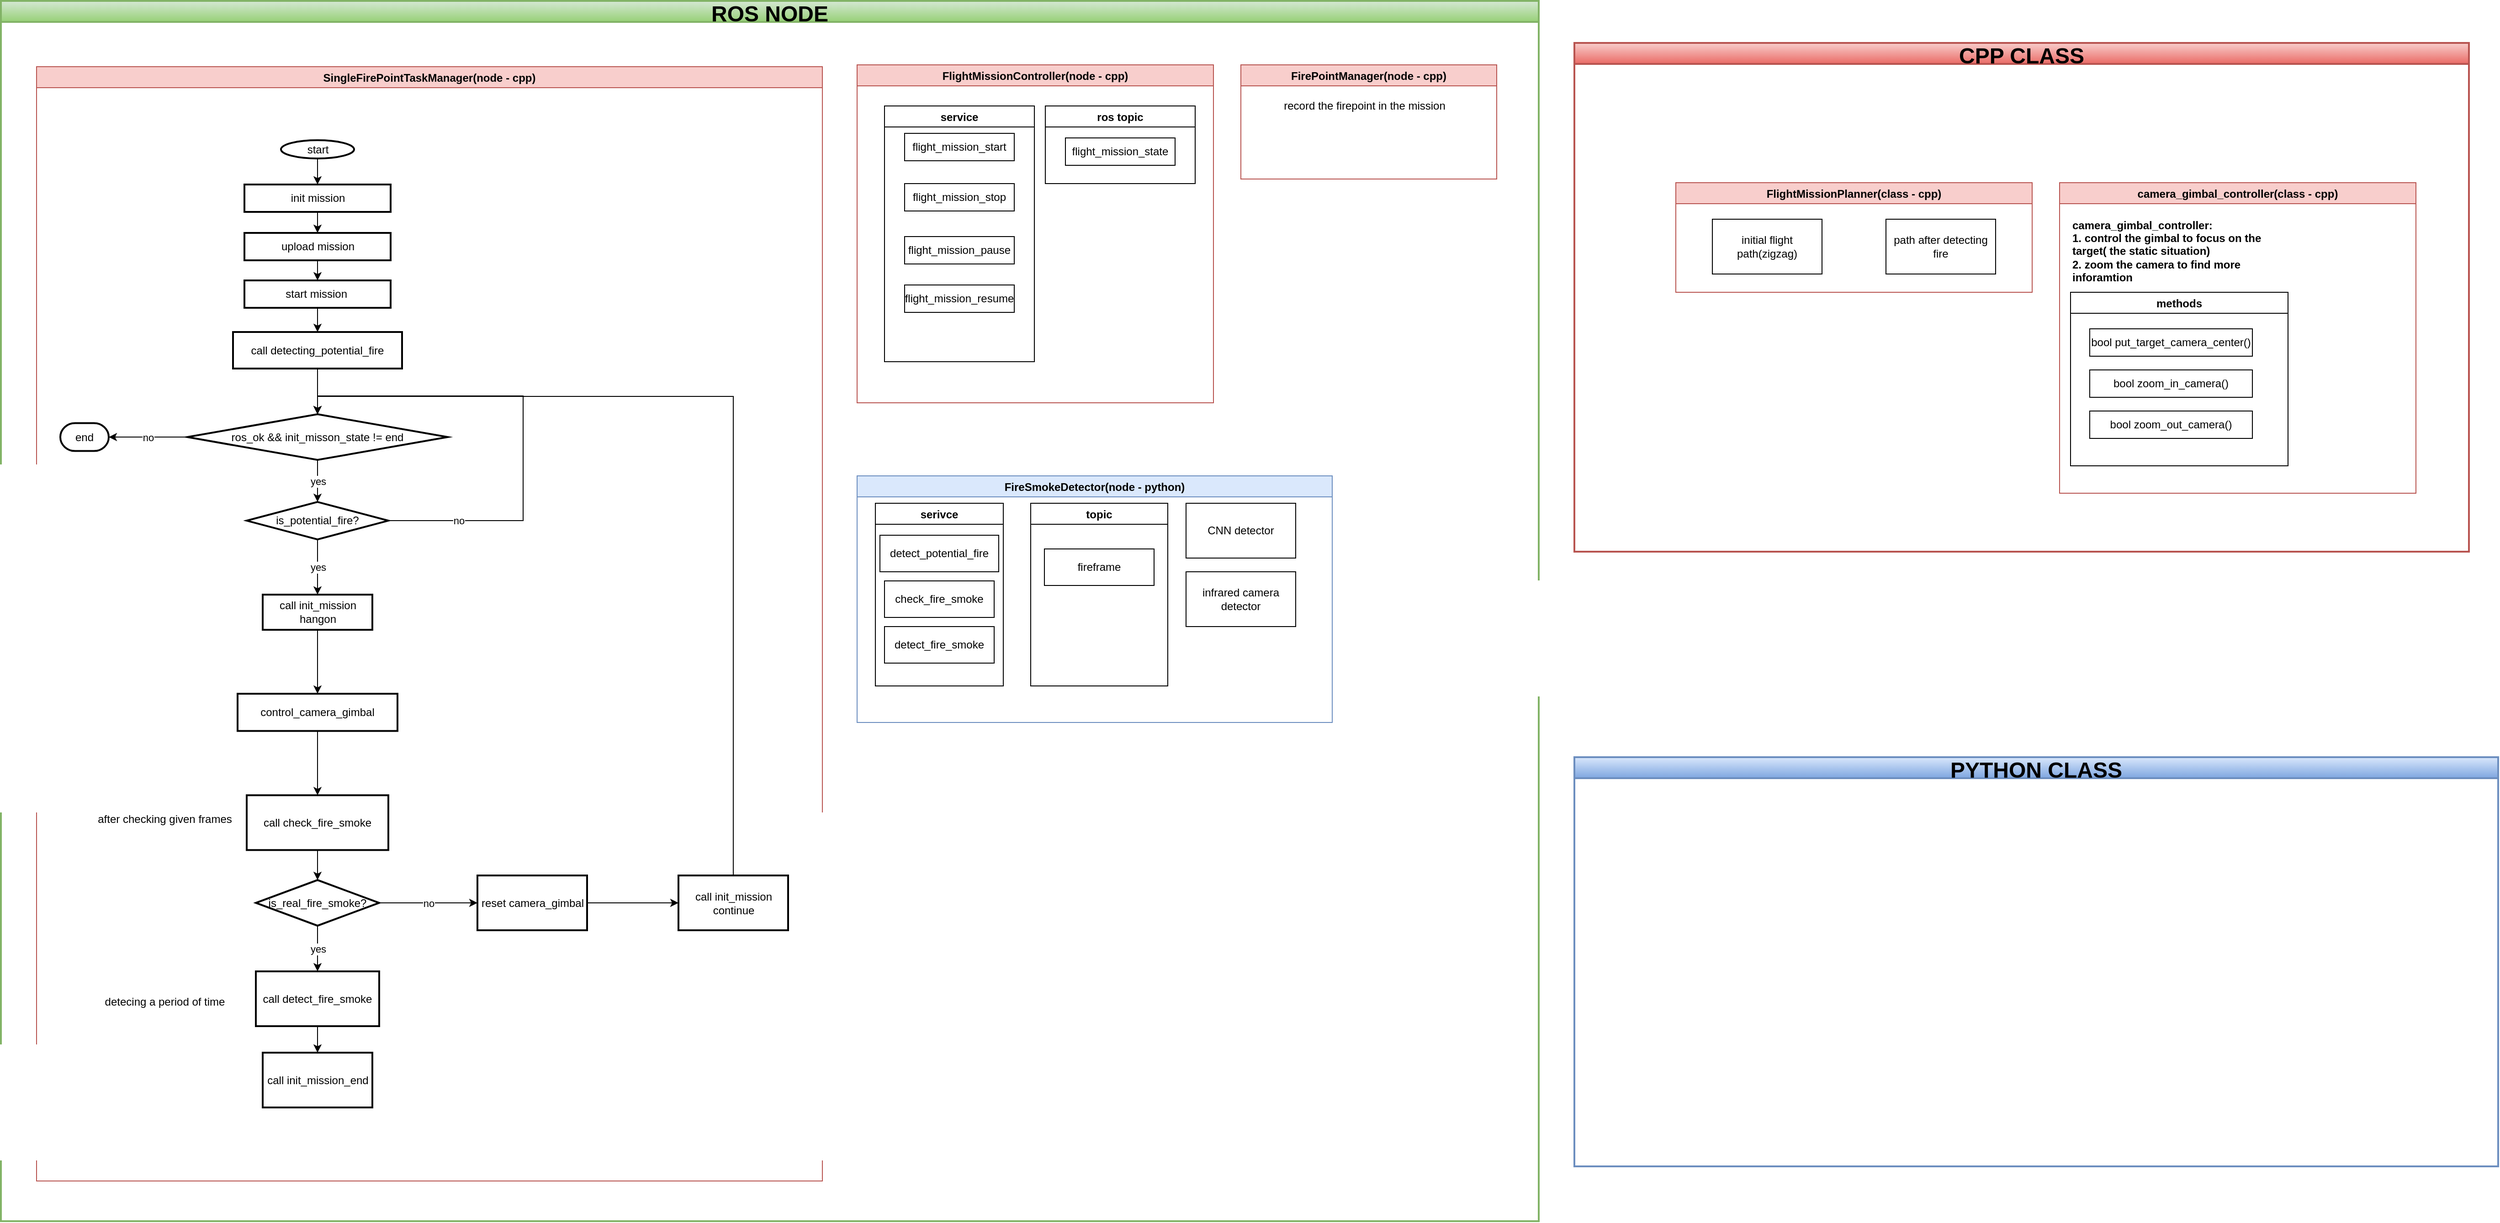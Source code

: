 <mxfile>
    <diagram id="Jxidr3ApS-HIUd0IqQsU" name="第 1 页">
        <mxGraphModel dx="2933" dy="916" grid="0" gridSize="10" guides="1" tooltips="1" connect="1" arrows="1" fold="1" page="0" pageScale="1" pageWidth="827" pageHeight="1169" background="none" math="0" shadow="0">
            <root>
                <mxCell id="0"/>
                <mxCell id="1" parent="0"/>
                <mxCell id="Dc3XethNihEzIgwHtPZ2-13" value="ROS NODE" style="swimlane;glass=0;strokeWidth=2;gradientColor=#97d077;fillColor=#d5e8d4;strokeColor=#82b366;fontSize=24;swimlaneFillColor=none;fontColor=#000000;" parent="1" vertex="1">
                    <mxGeometry x="-1784" y="-250" width="1683" height="1336" as="geometry"/>
                </mxCell>
                <mxCell id="V2wQXWlP-ilBj3laSn5z-2" value="SingleFirePointTaskManager(node - cpp)" style="swimlane;fillColor=#f8cecc;strokeColor=#b85450;fontColor=#000000;" parent="Dc3XethNihEzIgwHtPZ2-13" vertex="1">
                    <mxGeometry x="39" y="72" width="860" height="1220" as="geometry"/>
                </mxCell>
                <mxCell id="V2wQXWlP-ilBj3laSn5z-29" value="start" style="strokeWidth=2;html=1;shape=mxgraph.flowchart.start_1;whiteSpace=wrap;" parent="V2wQXWlP-ilBj3laSn5z-2" vertex="1">
                    <mxGeometry x="267.5" y="80.5" width="80" height="20" as="geometry"/>
                </mxCell>
                <mxCell id="3" value="no" style="edgeStyle=orthogonalEdgeStyle;rounded=0;orthogonalLoop=1;jettySize=auto;html=1;exitX=0;exitY=0.5;exitDx=0;exitDy=0;exitPerimeter=0;entryX=1;entryY=0.5;entryDx=0;entryDy=0;entryPerimeter=0;" parent="V2wQXWlP-ilBj3laSn5z-2" source="V2wQXWlP-ilBj3laSn5z-32" target="2" edge="1">
                    <mxGeometry relative="1" as="geometry"/>
                </mxCell>
                <mxCell id="V2wQXWlP-ilBj3laSn5z-32" value="ros_ok &amp;amp;&amp;amp; init_misson_state != end" style="strokeWidth=2;html=1;shape=mxgraph.flowchart.decision;whiteSpace=wrap;" parent="V2wQXWlP-ilBj3laSn5z-2" vertex="1">
                    <mxGeometry x="165" y="380.54" width="285" height="50" as="geometry"/>
                </mxCell>
                <mxCell id="V2wQXWlP-ilBj3laSn5z-39" value="&lt;span&gt;init mission&lt;/span&gt;" style="whiteSpace=wrap;html=1;strokeWidth=2;" parent="V2wQXWlP-ilBj3laSn5z-2" vertex="1">
                    <mxGeometry x="227.5" y="129" width="160" height="30" as="geometry"/>
                </mxCell>
                <mxCell id="V2wQXWlP-ilBj3laSn5z-40" value="" style="edgeStyle=orthogonalEdgeStyle;rounded=0;orthogonalLoop=1;jettySize=auto;html=1;" parent="V2wQXWlP-ilBj3laSn5z-2" source="V2wQXWlP-ilBj3laSn5z-29" target="V2wQXWlP-ilBj3laSn5z-39" edge="1">
                    <mxGeometry relative="1" as="geometry"/>
                </mxCell>
                <mxCell id="V2wQXWlP-ilBj3laSn5z-41" value="start&amp;nbsp;&lt;span&gt;mission&amp;nbsp;&lt;/span&gt;" style="whiteSpace=wrap;html=1;strokeWidth=2;" parent="V2wQXWlP-ilBj3laSn5z-2" vertex="1">
                    <mxGeometry x="227.5" y="234" width="160" height="30" as="geometry"/>
                </mxCell>
                <mxCell id="V2wQXWlP-ilBj3laSn5z-111" value="no" style="edgeStyle=orthogonalEdgeStyle;rounded=0;orthogonalLoop=1;jettySize=auto;html=1;exitX=1;exitY=0.5;exitDx=0;exitDy=0;entryX=0.5;entryY=0;entryDx=0;entryDy=0;entryPerimeter=0;" parent="V2wQXWlP-ilBj3laSn5z-2" source="V2wQXWlP-ilBj3laSn5z-109" target="V2wQXWlP-ilBj3laSn5z-32" edge="1">
                    <mxGeometry x="-0.707" relative="1" as="geometry">
                        <Array as="points">
                            <mxPoint x="532.5" y="496.54"/>
                            <mxPoint x="532.5" y="360.54"/>
                            <mxPoint x="307.5" y="360.54"/>
                        </Array>
                        <mxPoint as="offset"/>
                    </mxGeometry>
                </mxCell>
                <mxCell id="V2wQXWlP-ilBj3laSn5z-109" value="is_potential_fire?" style="rhombus;whiteSpace=wrap;html=1;strokeWidth=2;" parent="V2wQXWlP-ilBj3laSn5z-2" vertex="1">
                    <mxGeometry x="230" y="476.54" width="155" height="41" as="geometry"/>
                </mxCell>
                <mxCell id="V2wQXWlP-ilBj3laSn5z-110" value="yes" style="edgeStyle=orthogonalEdgeStyle;rounded=0;orthogonalLoop=1;jettySize=auto;html=1;" parent="V2wQXWlP-ilBj3laSn5z-2" source="V2wQXWlP-ilBj3laSn5z-32" target="V2wQXWlP-ilBj3laSn5z-109" edge="1">
                    <mxGeometry relative="1" as="geometry">
                        <Array as="points">
                            <mxPoint x="307.5" y="456.54"/>
                            <mxPoint x="307.5" y="456.54"/>
                        </Array>
                    </mxGeometry>
                </mxCell>
                <mxCell id="V2wQXWlP-ilBj3laSn5z-114" value="control_camera_gimbal" style="whiteSpace=wrap;html=1;strokeWidth=2;" parent="V2wQXWlP-ilBj3laSn5z-2" vertex="1">
                    <mxGeometry x="220" y="686.54" width="175" height="40.75" as="geometry"/>
                </mxCell>
                <mxCell id="V2wQXWlP-ilBj3laSn5z-117" value="call detecting_potential_fire" style="whiteSpace=wrap;html=1;strokeWidth=2;" parent="V2wQXWlP-ilBj3laSn5z-2" vertex="1">
                    <mxGeometry x="215" y="290.5" width="185" height="40" as="geometry"/>
                </mxCell>
                <mxCell id="V2wQXWlP-ilBj3laSn5z-118" value="" style="edgeStyle=orthogonalEdgeStyle;rounded=0;orthogonalLoop=1;jettySize=auto;html=1;" parent="V2wQXWlP-ilBj3laSn5z-2" source="V2wQXWlP-ilBj3laSn5z-41" target="V2wQXWlP-ilBj3laSn5z-117" edge="1">
                    <mxGeometry relative="1" as="geometry"/>
                </mxCell>
                <mxCell id="V2wQXWlP-ilBj3laSn5z-119" style="edgeStyle=orthogonalEdgeStyle;rounded=0;orthogonalLoop=1;jettySize=auto;html=1;exitX=0.5;exitY=1;exitDx=0;exitDy=0;entryX=0.5;entryY=0;entryDx=0;entryDy=0;entryPerimeter=0;" parent="V2wQXWlP-ilBj3laSn5z-2" source="V2wQXWlP-ilBj3laSn5z-117" target="V2wQXWlP-ilBj3laSn5z-32" edge="1">
                    <mxGeometry relative="1" as="geometry">
                        <mxPoint x="307.328" y="520.5" as="targetPoint"/>
                    </mxGeometry>
                </mxCell>
                <mxCell id="V2wQXWlP-ilBj3laSn5z-120" value="call check_fire_smoke" style="whiteSpace=wrap;html=1;strokeWidth=2;" parent="V2wQXWlP-ilBj3laSn5z-2" vertex="1">
                    <mxGeometry x="230" y="797.67" width="155" height="60" as="geometry"/>
                </mxCell>
                <mxCell id="V2wQXWlP-ilBj3laSn5z-121" value="" style="edgeStyle=orthogonalEdgeStyle;rounded=0;orthogonalLoop=1;jettySize=auto;html=1;" parent="V2wQXWlP-ilBj3laSn5z-2" source="V2wQXWlP-ilBj3laSn5z-114" target="V2wQXWlP-ilBj3laSn5z-120" edge="1">
                    <mxGeometry relative="1" as="geometry"/>
                </mxCell>
                <mxCell id="V2wQXWlP-ilBj3laSn5z-132" value="&lt;span&gt;after checking given frames&lt;/span&gt;" style="text;html=1;align=center;verticalAlign=middle;resizable=0;points=[];autosize=1;strokeColor=none;fillColor=none;" parent="V2wQXWlP-ilBj3laSn5z-2" vertex="1">
                    <mxGeometry x="60" y="813.5" width="160" height="20" as="geometry"/>
                </mxCell>
                <mxCell id="V2wQXWlP-ilBj3laSn5z-128" value="call detect_fire_smoke" style="whiteSpace=wrap;html=1;strokeWidth=2;" parent="V2wQXWlP-ilBj3laSn5z-2" vertex="1">
                    <mxGeometry x="240" y="990.5" width="135" height="60" as="geometry"/>
                </mxCell>
                <mxCell id="V2wQXWlP-ilBj3laSn5z-135" value="yes" style="edgeStyle=orthogonalEdgeStyle;rounded=0;orthogonalLoop=1;jettySize=auto;html=1;exitX=0.5;exitY=1;exitDx=0;exitDy=0;entryX=0.5;entryY=0;entryDx=0;entryDy=0;" parent="V2wQXWlP-ilBj3laSn5z-2" source="V2wQXWlP-ilBj3laSn5z-133" target="V2wQXWlP-ilBj3laSn5z-128" edge="1">
                    <mxGeometry relative="1" as="geometry"/>
                </mxCell>
                <mxCell id="V2wQXWlP-ilBj3laSn5z-133" value="is_real_fire_smoke?" style="rhombus;whiteSpace=wrap;html=1;strokeWidth=2;" parent="V2wQXWlP-ilBj3laSn5z-2" vertex="1">
                    <mxGeometry x="240" y="890.5" width="135" height="50" as="geometry"/>
                </mxCell>
                <mxCell id="V2wQXWlP-ilBj3laSn5z-134" value="" style="edgeStyle=orthogonalEdgeStyle;rounded=0;orthogonalLoop=1;jettySize=auto;html=1;" parent="V2wQXWlP-ilBj3laSn5z-2" source="V2wQXWlP-ilBj3laSn5z-120" target="V2wQXWlP-ilBj3laSn5z-133" edge="1">
                    <mxGeometry relative="1" as="geometry"/>
                </mxCell>
                <mxCell id="V2wQXWlP-ilBj3laSn5z-136" value="reset camera_gimbal" style="whiteSpace=wrap;html=1;strokeWidth=2;" parent="V2wQXWlP-ilBj3laSn5z-2" vertex="1">
                    <mxGeometry x="482.5" y="885.5" width="120" height="60" as="geometry"/>
                </mxCell>
                <mxCell id="V2wQXWlP-ilBj3laSn5z-137" value="no" style="edgeStyle=orthogonalEdgeStyle;rounded=0;orthogonalLoop=1;jettySize=auto;html=1;" parent="V2wQXWlP-ilBj3laSn5z-2" source="V2wQXWlP-ilBj3laSn5z-133" target="V2wQXWlP-ilBj3laSn5z-136" edge="1">
                    <mxGeometry relative="1" as="geometry"/>
                </mxCell>
                <mxCell id="V2wQXWlP-ilBj3laSn5z-138" value="call init_mission continue" style="whiteSpace=wrap;html=1;strokeWidth=2;" parent="V2wQXWlP-ilBj3laSn5z-2" vertex="1">
                    <mxGeometry x="702.5" y="885.5" width="120" height="60" as="geometry"/>
                </mxCell>
                <mxCell id="V2wQXWlP-ilBj3laSn5z-139" value="" style="edgeStyle=orthogonalEdgeStyle;rounded=0;orthogonalLoop=1;jettySize=auto;html=1;" parent="V2wQXWlP-ilBj3laSn5z-2" source="V2wQXWlP-ilBj3laSn5z-136" target="V2wQXWlP-ilBj3laSn5z-138" edge="1">
                    <mxGeometry relative="1" as="geometry"/>
                </mxCell>
                <mxCell id="V2wQXWlP-ilBj3laSn5z-140" style="edgeStyle=orthogonalEdgeStyle;rounded=0;orthogonalLoop=1;jettySize=auto;html=1;exitX=0.5;exitY=0;exitDx=0;exitDy=0;entryX=0.5;entryY=0;entryDx=0;entryDy=0;entryPerimeter=0;" parent="V2wQXWlP-ilBj3laSn5z-2" source="V2wQXWlP-ilBj3laSn5z-138" target="V2wQXWlP-ilBj3laSn5z-32" edge="1">
                    <mxGeometry relative="1" as="geometry">
                        <Array as="points">
                            <mxPoint x="763" y="361"/>
                            <mxPoint x="308" y="361"/>
                        </Array>
                    </mxGeometry>
                </mxCell>
                <mxCell id="V2wQXWlP-ilBj3laSn5z-142" value="call init_mission_end" style="whiteSpace=wrap;html=1;strokeWidth=2;" parent="V2wQXWlP-ilBj3laSn5z-2" vertex="1">
                    <mxGeometry x="247.5" y="1079.5" width="120" height="60" as="geometry"/>
                </mxCell>
                <mxCell id="V2wQXWlP-ilBj3laSn5z-143" value="" style="edgeStyle=orthogonalEdgeStyle;rounded=0;orthogonalLoop=1;jettySize=auto;html=1;" parent="V2wQXWlP-ilBj3laSn5z-2" source="V2wQXWlP-ilBj3laSn5z-128" target="V2wQXWlP-ilBj3laSn5z-142" edge="1">
                    <mxGeometry relative="1" as="geometry"/>
                </mxCell>
                <mxCell id="Dc3XethNihEzIgwHtPZ2-1" value="detecing a period of time" style="text;html=1;align=center;verticalAlign=middle;resizable=0;points=[];autosize=1;strokeColor=none;fillColor=none;" parent="V2wQXWlP-ilBj3laSn5z-2" vertex="1">
                    <mxGeometry x="65" y="1013.5" width="150" height="20" as="geometry"/>
                </mxCell>
                <mxCell id="V2wQXWlP-ilBj3laSn5z-112" value="call init_mission hangon" style="whiteSpace=wrap;html=1;strokeWidth=2;" parent="V2wQXWlP-ilBj3laSn5z-2" vertex="1">
                    <mxGeometry x="247.5" y="578.04" width="120" height="38.5" as="geometry"/>
                </mxCell>
                <mxCell id="V2wQXWlP-ilBj3laSn5z-115" value="" style="edgeStyle=orthogonalEdgeStyle;rounded=0;orthogonalLoop=1;jettySize=auto;html=1;" parent="V2wQXWlP-ilBj3laSn5z-2" source="V2wQXWlP-ilBj3laSn5z-112" target="V2wQXWlP-ilBj3laSn5z-114" edge="1">
                    <mxGeometry relative="1" as="geometry"/>
                </mxCell>
                <mxCell id="V2wQXWlP-ilBj3laSn5z-113" value="yes" style="edgeStyle=orthogonalEdgeStyle;rounded=0;orthogonalLoop=1;jettySize=auto;html=1;" parent="V2wQXWlP-ilBj3laSn5z-2" source="V2wQXWlP-ilBj3laSn5z-109" target="V2wQXWlP-ilBj3laSn5z-112" edge="1">
                    <mxGeometry relative="1" as="geometry"/>
                </mxCell>
                <mxCell id="2" value="end" style="strokeWidth=2;html=1;shape=mxgraph.flowchart.terminator;whiteSpace=wrap;" parent="V2wQXWlP-ilBj3laSn5z-2" vertex="1">
                    <mxGeometry x="26" y="390.27" width="53" height="30.54" as="geometry"/>
                </mxCell>
                <mxCell id="4" value="&lt;span&gt;upload mission&lt;/span&gt;" style="whiteSpace=wrap;html=1;strokeWidth=2;" vertex="1" parent="V2wQXWlP-ilBj3laSn5z-2">
                    <mxGeometry x="227.5" y="182" width="160" height="30" as="geometry"/>
                </mxCell>
                <mxCell id="V2wQXWlP-ilBj3laSn5z-42" value="" style="edgeStyle=orthogonalEdgeStyle;rounded=0;orthogonalLoop=1;jettySize=auto;html=1;entryX=0.5;entryY=0;entryDx=0;entryDy=0;" parent="V2wQXWlP-ilBj3laSn5z-2" source="V2wQXWlP-ilBj3laSn5z-39" target="4" edge="1">
                    <mxGeometry relative="1" as="geometry"/>
                </mxCell>
                <mxCell id="5" style="edgeStyle=orthogonalEdgeStyle;rounded=0;orthogonalLoop=1;jettySize=auto;html=1;exitX=0.5;exitY=1;exitDx=0;exitDy=0;" edge="1" parent="V2wQXWlP-ilBj3laSn5z-2" source="4" target="V2wQXWlP-ilBj3laSn5z-41">
                    <mxGeometry relative="1" as="geometry"/>
                </mxCell>
                <mxCell id="V2wQXWlP-ilBj3laSn5z-3" value="FlightMissionController(node - cpp)" style="swimlane;fillColor=#f8cecc;strokeColor=#b85450;fontColor=#000000;" parent="Dc3XethNihEzIgwHtPZ2-13" vertex="1">
                    <mxGeometry x="937" y="70" width="390" height="370" as="geometry"/>
                </mxCell>
                <mxCell id="V2wQXWlP-ilBj3laSn5z-10" value="service" style="swimlane;" parent="V2wQXWlP-ilBj3laSn5z-3" vertex="1">
                    <mxGeometry x="30" y="45" width="164" height="280" as="geometry">
                        <mxRectangle x="30" y="55" width="70" height="23" as="alternateBounds"/>
                    </mxGeometry>
                </mxCell>
                <mxCell id="V2wQXWlP-ilBj3laSn5z-5" value="flight_mission_start" style="rounded=0;whiteSpace=wrap;html=1;" parent="V2wQXWlP-ilBj3laSn5z-10" vertex="1">
                    <mxGeometry x="22" y="30" width="120" height="30" as="geometry"/>
                </mxCell>
                <mxCell id="V2wQXWlP-ilBj3laSn5z-7" value="flight_mission_stop" style="rounded=0;whiteSpace=wrap;html=1;" parent="V2wQXWlP-ilBj3laSn5z-10" vertex="1">
                    <mxGeometry x="22" y="85" width="120" height="30" as="geometry"/>
                </mxCell>
                <mxCell id="V2wQXWlP-ilBj3laSn5z-8" value="flight_mission_pause" style="rounded=0;whiteSpace=wrap;html=1;" parent="V2wQXWlP-ilBj3laSn5z-10" vertex="1">
                    <mxGeometry x="22" y="143" width="120" height="30" as="geometry"/>
                </mxCell>
                <mxCell id="V2wQXWlP-ilBj3laSn5z-9" value="flight_mission_resume" style="rounded=0;whiteSpace=wrap;html=1;" parent="V2wQXWlP-ilBj3laSn5z-10" vertex="1">
                    <mxGeometry x="22" y="196" width="120" height="30" as="geometry"/>
                </mxCell>
                <mxCell id="V2wQXWlP-ilBj3laSn5z-11" value="ros topic" style="swimlane;" parent="V2wQXWlP-ilBj3laSn5z-3" vertex="1">
                    <mxGeometry x="206" y="45" width="164" height="85" as="geometry">
                        <mxRectangle x="30" y="55" width="70" height="23" as="alternateBounds"/>
                    </mxGeometry>
                </mxCell>
                <mxCell id="V2wQXWlP-ilBj3laSn5z-12" value="flight_mission_state" style="rounded=0;whiteSpace=wrap;html=1;" parent="V2wQXWlP-ilBj3laSn5z-11" vertex="1">
                    <mxGeometry x="22" y="35" width="120" height="30" as="geometry"/>
                </mxCell>
                <mxCell id="V2wQXWlP-ilBj3laSn5z-20" value="FireSmokeDetector(node - python)" style="swimlane;fillColor=#dae8fc;strokeColor=#6c8ebf;fontColor=#000000;" parent="Dc3XethNihEzIgwHtPZ2-13" vertex="1">
                    <mxGeometry x="937" y="520" width="520" height="270" as="geometry"/>
                </mxCell>
                <mxCell id="V2wQXWlP-ilBj3laSn5z-21" value="infrared camera detector" style="rounded=0;whiteSpace=wrap;html=1;" parent="V2wQXWlP-ilBj3laSn5z-20" vertex="1">
                    <mxGeometry x="360" y="105" width="120" height="60" as="geometry"/>
                </mxCell>
                <mxCell id="V2wQXWlP-ilBj3laSn5z-24" value="CNN detector" style="rounded=0;whiteSpace=wrap;html=1;" parent="V2wQXWlP-ilBj3laSn5z-20" vertex="1">
                    <mxGeometry x="360" y="30" width="120" height="60" as="geometry"/>
                </mxCell>
                <mxCell id="V2wQXWlP-ilBj3laSn5z-99" value="serivce" style="swimlane;" parent="V2wQXWlP-ilBj3laSn5z-20" vertex="1">
                    <mxGeometry x="20" y="30" width="140" height="200" as="geometry"/>
                </mxCell>
                <mxCell id="V2wQXWlP-ilBj3laSn5z-104" value="detect_potential_fire" style="rounded=0;whiteSpace=wrap;html=1;" parent="V2wQXWlP-ilBj3laSn5z-99" vertex="1">
                    <mxGeometry x="5" y="35" width="130" height="40" as="geometry"/>
                </mxCell>
                <mxCell id="V2wQXWlP-ilBj3laSn5z-144" value="check_fire_smoke" style="rounded=0;whiteSpace=wrap;html=1;" parent="V2wQXWlP-ilBj3laSn5z-99" vertex="1">
                    <mxGeometry x="10" y="85" width="120" height="40" as="geometry"/>
                </mxCell>
                <mxCell id="V2wQXWlP-ilBj3laSn5z-102" value="detect_fire_smoke" style="rounded=0;whiteSpace=wrap;html=1;" parent="V2wQXWlP-ilBj3laSn5z-99" vertex="1">
                    <mxGeometry x="10" y="135" width="120" height="40" as="geometry"/>
                </mxCell>
                <mxCell id="V2wQXWlP-ilBj3laSn5z-100" value="topic" style="swimlane;" parent="V2wQXWlP-ilBj3laSn5z-20" vertex="1">
                    <mxGeometry x="190" y="30" width="150" height="200" as="geometry"/>
                </mxCell>
                <mxCell id="V2wQXWlP-ilBj3laSn5z-103" value="fireframe" style="rounded=0;whiteSpace=wrap;html=1;" parent="V2wQXWlP-ilBj3laSn5z-100" vertex="1">
                    <mxGeometry x="15" y="50" width="120" height="40" as="geometry"/>
                </mxCell>
                <mxCell id="Dc3XethNihEzIgwHtPZ2-2" value="FirePointManager(node - cpp)" style="swimlane;fillColor=#f8cecc;strokeColor=#b85450;fontColor=#000000;" parent="Dc3XethNihEzIgwHtPZ2-13" vertex="1">
                    <mxGeometry x="1357" y="70" width="280" height="125" as="geometry"/>
                </mxCell>
                <mxCell id="Dc3XethNihEzIgwHtPZ2-11" value="record the firepoint in the mission" style="text;html=1;align=center;verticalAlign=middle;resizable=0;points=[];autosize=1;strokeColor=none;fillColor=none;" parent="Dc3XethNihEzIgwHtPZ2-2" vertex="1">
                    <mxGeometry x="40" y="35" width="190" height="20" as="geometry"/>
                </mxCell>
                <mxCell id="Dc3XethNihEzIgwHtPZ2-67" value="CPP CLASS" style="swimlane;glass=0;strokeWidth=2;gradientColor=#ea6b66;fillColor=#f8cecc;strokeColor=#b85450;fontSize=24;fontColor=#000000;" parent="1" vertex="1">
                    <mxGeometry x="-62" y="-204" width="979" height="557" as="geometry"/>
                </mxCell>
                <mxCell id="V2wQXWlP-ilBj3laSn5z-17" value="FlightMissionPlanner(class - cpp)" style="swimlane;fillColor=#f8cecc;strokeColor=#b85450;fontColor=#000000;" parent="Dc3XethNihEzIgwHtPZ2-67" vertex="1">
                    <mxGeometry x="111" y="153" width="390" height="120" as="geometry"/>
                </mxCell>
                <mxCell id="V2wQXWlP-ilBj3laSn5z-18" value="initial flight path(zigzag)" style="rounded=0;whiteSpace=wrap;html=1;" parent="V2wQXWlP-ilBj3laSn5z-17" vertex="1">
                    <mxGeometry x="40" y="40" width="120" height="60" as="geometry"/>
                </mxCell>
                <mxCell id="V2wQXWlP-ilBj3laSn5z-19" value="path after detecting fire" style="rounded=0;whiteSpace=wrap;html=1;" parent="V2wQXWlP-ilBj3laSn5z-17" vertex="1">
                    <mxGeometry x="230" y="40" width="120" height="60" as="geometry"/>
                </mxCell>
                <mxCell id="V2wQXWlP-ilBj3laSn5z-25" value="camera_gimbal_controller(class - cpp)" style="swimlane;fillColor=#f8cecc;strokeColor=#b85450;fontColor=#000000;" parent="Dc3XethNihEzIgwHtPZ2-67" vertex="1">
                    <mxGeometry x="531" y="153" width="390" height="340" as="geometry"/>
                </mxCell>
                <mxCell id="V2wQXWlP-ilBj3laSn5z-28" value="&lt;span style=&quot;font-weight: 700 ; text-align: center&quot;&gt;camera_gimbal_controller&lt;/span&gt;&lt;b&gt;:&lt;br&gt;1. control the gimbal to focus on the target( the static situation)&lt;br&gt;2. zoom the camera to find more inforamtion&lt;br&gt;&lt;/b&gt;" style="text;html=1;strokeColor=none;fillColor=none;align=left;verticalAlign=middle;whiteSpace=wrap;rounded=0;" parent="V2wQXWlP-ilBj3laSn5z-25" vertex="1">
                    <mxGeometry x="12" y="40" width="218" height="70" as="geometry"/>
                </mxCell>
                <mxCell id="V2wQXWlP-ilBj3laSn5z-72" value="methods" style="swimlane;" parent="V2wQXWlP-ilBj3laSn5z-25" vertex="1">
                    <mxGeometry x="12" y="120" width="238" height="190" as="geometry">
                        <mxRectangle x="30" y="55" width="70" height="23" as="alternateBounds"/>
                    </mxGeometry>
                </mxCell>
                <mxCell id="V2wQXWlP-ilBj3laSn5z-73" value="bool put_target_camera_center()" style="rounded=0;whiteSpace=wrap;html=1;" parent="V2wQXWlP-ilBj3laSn5z-72" vertex="1">
                    <mxGeometry x="21" y="40" width="178" height="30" as="geometry"/>
                </mxCell>
                <mxCell id="V2wQXWlP-ilBj3laSn5z-78" value="bool zoom_in_camera()" style="rounded=0;whiteSpace=wrap;html=1;" parent="V2wQXWlP-ilBj3laSn5z-72" vertex="1">
                    <mxGeometry x="21" y="85" width="178" height="30" as="geometry"/>
                </mxCell>
                <mxCell id="V2wQXWlP-ilBj3laSn5z-79" value="bool zoom_out_camera()" style="rounded=0;whiteSpace=wrap;html=1;" parent="V2wQXWlP-ilBj3laSn5z-72" vertex="1">
                    <mxGeometry x="21" y="130" width="178" height="30" as="geometry"/>
                </mxCell>
                <mxCell id="Dc3XethNihEzIgwHtPZ2-68" value="PYTHON CLASS" style="swimlane;glass=0;strokeWidth=2;gradientColor=#7ea6e0;fillColor=#dae8fc;strokeColor=#6c8ebf;fontSize=24;fontColor=#000000;" parent="1" vertex="1">
                    <mxGeometry x="-62" y="578" width="1011" height="448" as="geometry"/>
                </mxCell>
            </root>
        </mxGraphModel>
    </diagram>
</mxfile>
